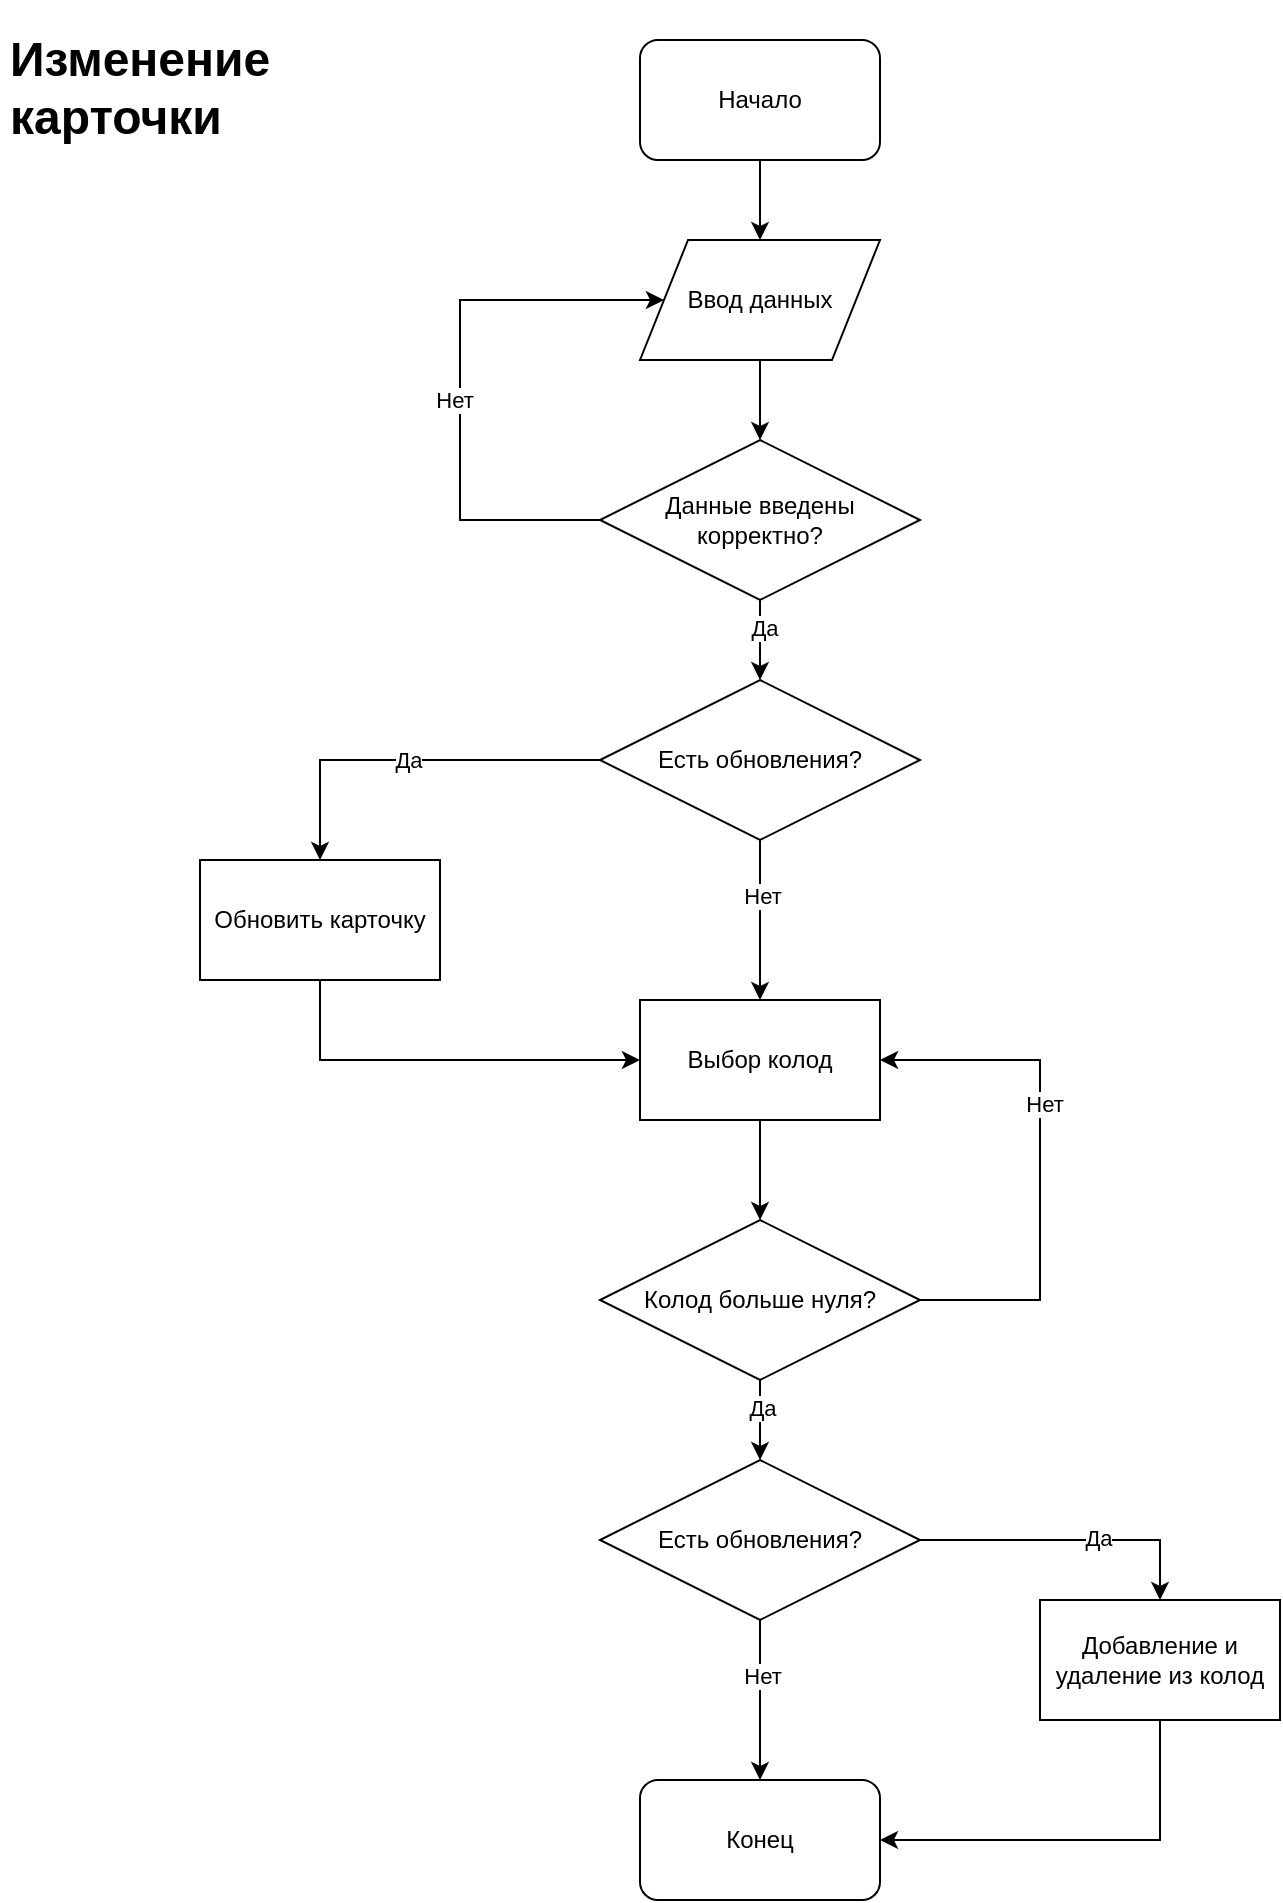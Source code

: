 <mxfile version="13.1.12" type="device"><diagram id="8MvXryHcimrprfzOw5bk" name="Page-1"><mxGraphModel dx="2101" dy="958" grid="1" gridSize="10" guides="1" tooltips="1" connect="1" arrows="1" fold="1" page="1" pageScale="1" pageWidth="827" pageHeight="1169" math="0" shadow="0"><root><mxCell id="0"/><mxCell id="1" parent="0"/><mxCell id="uzgJ_C1EFaVSaC4uPmqe-1" value="&lt;h1&gt;Изменение&amp;nbsp; карточки&lt;br&gt;&lt;/h1&gt;" style="text;html=1;strokeColor=none;fillColor=none;spacing=5;spacingTop=-20;whiteSpace=wrap;overflow=hidden;rounded=0;" vertex="1" parent="1"><mxGeometry x="-1620" y="20" width="190" height="120" as="geometry"/></mxCell><mxCell id="uzgJ_C1EFaVSaC4uPmqe-18" style="edgeStyle=orthogonalEdgeStyle;rounded=0;orthogonalLoop=1;jettySize=auto;html=1;exitX=0.5;exitY=1;exitDx=0;exitDy=0;entryX=0.5;entryY=0;entryDx=0;entryDy=0;" edge="1" parent="1" source="uzgJ_C1EFaVSaC4uPmqe-2" target="uzgJ_C1EFaVSaC4uPmqe-3"><mxGeometry relative="1" as="geometry"/></mxCell><mxCell id="uzgJ_C1EFaVSaC4uPmqe-2" value="Начало" style="rounded=1;whiteSpace=wrap;html=1;" vertex="1" parent="1"><mxGeometry x="-1300" y="30" width="120" height="60" as="geometry"/></mxCell><mxCell id="uzgJ_C1EFaVSaC4uPmqe-7" style="edgeStyle=orthogonalEdgeStyle;rounded=0;orthogonalLoop=1;jettySize=auto;html=1;exitX=0.5;exitY=1;exitDx=0;exitDy=0;entryX=0.5;entryY=0;entryDx=0;entryDy=0;" edge="1" parent="1" source="uzgJ_C1EFaVSaC4uPmqe-3" target="uzgJ_C1EFaVSaC4uPmqe-4"><mxGeometry relative="1" as="geometry"/></mxCell><mxCell id="uzgJ_C1EFaVSaC4uPmqe-3" value="Ввод данных" style="shape=parallelogram;perimeter=parallelogramPerimeter;whiteSpace=wrap;html=1;" vertex="1" parent="1"><mxGeometry x="-1300" y="130" width="120" height="60" as="geometry"/></mxCell><mxCell id="uzgJ_C1EFaVSaC4uPmqe-5" style="edgeStyle=orthogonalEdgeStyle;rounded=0;orthogonalLoop=1;jettySize=auto;html=1;exitX=0;exitY=0.5;exitDx=0;exitDy=0;entryX=0;entryY=0.5;entryDx=0;entryDy=0;" edge="1" parent="1" source="uzgJ_C1EFaVSaC4uPmqe-4" target="uzgJ_C1EFaVSaC4uPmqe-3"><mxGeometry relative="1" as="geometry"><Array as="points"><mxPoint x="-1390" y="270"/><mxPoint x="-1390" y="160"/></Array></mxGeometry></mxCell><mxCell id="uzgJ_C1EFaVSaC4uPmqe-6" value="Нет" style="edgeLabel;html=1;align=center;verticalAlign=middle;resizable=0;points=[];" vertex="1" connectable="0" parent="uzgJ_C1EFaVSaC4uPmqe-5"><mxGeometry x="0.064" y="3" relative="1" as="geometry"><mxPoint y="20" as="offset"/></mxGeometry></mxCell><mxCell id="uzgJ_C1EFaVSaC4uPmqe-9" style="edgeStyle=orthogonalEdgeStyle;rounded=0;orthogonalLoop=1;jettySize=auto;html=1;exitX=0.5;exitY=1;exitDx=0;exitDy=0;entryX=0.5;entryY=0;entryDx=0;entryDy=0;" edge="1" parent="1" source="uzgJ_C1EFaVSaC4uPmqe-4" target="uzgJ_C1EFaVSaC4uPmqe-8"><mxGeometry relative="1" as="geometry"/></mxCell><mxCell id="uzgJ_C1EFaVSaC4uPmqe-10" value="Да" style="edgeLabel;html=1;align=center;verticalAlign=middle;resizable=0;points=[];" vertex="1" connectable="0" parent="uzgJ_C1EFaVSaC4uPmqe-9"><mxGeometry x="-0.329" y="2" relative="1" as="geometry"><mxPoint as="offset"/></mxGeometry></mxCell><mxCell id="uzgJ_C1EFaVSaC4uPmqe-4" value="Данные введены корректно?" style="rhombus;whiteSpace=wrap;html=1;" vertex="1" parent="1"><mxGeometry x="-1320" y="230" width="160" height="80" as="geometry"/></mxCell><mxCell id="uzgJ_C1EFaVSaC4uPmqe-12" style="edgeStyle=orthogonalEdgeStyle;rounded=0;orthogonalLoop=1;jettySize=auto;html=1;exitX=0;exitY=0.5;exitDx=0;exitDy=0;entryX=0.5;entryY=0;entryDx=0;entryDy=0;" edge="1" parent="1" source="uzgJ_C1EFaVSaC4uPmqe-8" target="uzgJ_C1EFaVSaC4uPmqe-11"><mxGeometry relative="1" as="geometry"/></mxCell><mxCell id="uzgJ_C1EFaVSaC4uPmqe-13" value="Да" style="edgeLabel;html=1;align=center;verticalAlign=middle;resizable=0;points=[];" vertex="1" connectable="0" parent="uzgJ_C1EFaVSaC4uPmqe-12"><mxGeometry x="0.028" relative="1" as="geometry"><mxPoint x="1" as="offset"/></mxGeometry></mxCell><mxCell id="uzgJ_C1EFaVSaC4uPmqe-15" style="edgeStyle=orthogonalEdgeStyle;rounded=0;orthogonalLoop=1;jettySize=auto;html=1;exitX=0.5;exitY=1;exitDx=0;exitDy=0;" edge="1" parent="1" source="uzgJ_C1EFaVSaC4uPmqe-8" target="uzgJ_C1EFaVSaC4uPmqe-14"><mxGeometry relative="1" as="geometry"/></mxCell><mxCell id="uzgJ_C1EFaVSaC4uPmqe-16" value="Нет" style="edgeLabel;html=1;align=center;verticalAlign=middle;resizable=0;points=[];" vertex="1" connectable="0" parent="uzgJ_C1EFaVSaC4uPmqe-15"><mxGeometry x="-0.314" y="1" relative="1" as="geometry"><mxPoint as="offset"/></mxGeometry></mxCell><mxCell id="uzgJ_C1EFaVSaC4uPmqe-8" value="Есть обновления?" style="rhombus;whiteSpace=wrap;html=1;" vertex="1" parent="1"><mxGeometry x="-1320" y="350" width="160" height="80" as="geometry"/></mxCell><mxCell id="uzgJ_C1EFaVSaC4uPmqe-17" style="edgeStyle=orthogonalEdgeStyle;rounded=0;orthogonalLoop=1;jettySize=auto;html=1;exitX=0.5;exitY=1;exitDx=0;exitDy=0;entryX=0;entryY=0.5;entryDx=0;entryDy=0;" edge="1" parent="1" source="uzgJ_C1EFaVSaC4uPmqe-11" target="uzgJ_C1EFaVSaC4uPmqe-14"><mxGeometry relative="1" as="geometry"/></mxCell><mxCell id="uzgJ_C1EFaVSaC4uPmqe-11" value="Обновить карточку" style="rounded=0;whiteSpace=wrap;html=1;" vertex="1" parent="1"><mxGeometry x="-1520" y="440" width="120" height="60" as="geometry"/></mxCell><mxCell id="uzgJ_C1EFaVSaC4uPmqe-22" style="edgeStyle=orthogonalEdgeStyle;rounded=0;orthogonalLoop=1;jettySize=auto;html=1;exitX=0.5;exitY=1;exitDx=0;exitDy=0;entryX=0.5;entryY=0;entryDx=0;entryDy=0;" edge="1" parent="1" source="uzgJ_C1EFaVSaC4uPmqe-14" target="uzgJ_C1EFaVSaC4uPmqe-21"><mxGeometry relative="1" as="geometry"/></mxCell><mxCell id="uzgJ_C1EFaVSaC4uPmqe-14" value="Выбор колод" style="rounded=0;whiteSpace=wrap;html=1;" vertex="1" parent="1"><mxGeometry x="-1300" y="510" width="120" height="60" as="geometry"/></mxCell><mxCell id="uzgJ_C1EFaVSaC4uPmqe-32" style="edgeStyle=orthogonalEdgeStyle;rounded=0;orthogonalLoop=1;jettySize=auto;html=1;exitX=0.5;exitY=1;exitDx=0;exitDy=0;entryX=1;entryY=0.5;entryDx=0;entryDy=0;" edge="1" parent="1" source="uzgJ_C1EFaVSaC4uPmqe-19" target="uzgJ_C1EFaVSaC4uPmqe-29"><mxGeometry relative="1" as="geometry"/></mxCell><mxCell id="uzgJ_C1EFaVSaC4uPmqe-19" value="Добавление и удаление из колод" style="rounded=0;whiteSpace=wrap;html=1;" vertex="1" parent="1"><mxGeometry x="-1100" y="810" width="120" height="60" as="geometry"/></mxCell><mxCell id="uzgJ_C1EFaVSaC4uPmqe-28" style="edgeStyle=orthogonalEdgeStyle;rounded=0;orthogonalLoop=1;jettySize=auto;html=1;exitX=1;exitY=0.5;exitDx=0;exitDy=0;entryX=0.5;entryY=0;entryDx=0;entryDy=0;" edge="1" parent="1" source="uzgJ_C1EFaVSaC4uPmqe-20" target="uzgJ_C1EFaVSaC4uPmqe-19"><mxGeometry relative="1" as="geometry"/></mxCell><mxCell id="uzgJ_C1EFaVSaC4uPmqe-33" value="Да" style="edgeLabel;html=1;align=center;verticalAlign=middle;resizable=0;points=[];" vertex="1" connectable="0" parent="uzgJ_C1EFaVSaC4uPmqe-28"><mxGeometry x="0.164" y="1" relative="1" as="geometry"><mxPoint x="1" as="offset"/></mxGeometry></mxCell><mxCell id="uzgJ_C1EFaVSaC4uPmqe-30" style="edgeStyle=orthogonalEdgeStyle;rounded=0;orthogonalLoop=1;jettySize=auto;html=1;exitX=0.5;exitY=1;exitDx=0;exitDy=0;" edge="1" parent="1" source="uzgJ_C1EFaVSaC4uPmqe-20" target="uzgJ_C1EFaVSaC4uPmqe-29"><mxGeometry relative="1" as="geometry"/></mxCell><mxCell id="uzgJ_C1EFaVSaC4uPmqe-31" value="Нет" style="edgeLabel;html=1;align=center;verticalAlign=middle;resizable=0;points=[];" vertex="1" connectable="0" parent="uzgJ_C1EFaVSaC4uPmqe-30"><mxGeometry x="-0.297" y="1" relative="1" as="geometry"><mxPoint as="offset"/></mxGeometry></mxCell><mxCell id="uzgJ_C1EFaVSaC4uPmqe-20" value="Есть обновления?" style="rhombus;whiteSpace=wrap;html=1;" vertex="1" parent="1"><mxGeometry x="-1320" y="740" width="160" height="80" as="geometry"/></mxCell><mxCell id="uzgJ_C1EFaVSaC4uPmqe-23" style="edgeStyle=orthogonalEdgeStyle;rounded=0;orthogonalLoop=1;jettySize=auto;html=1;exitX=1;exitY=0.5;exitDx=0;exitDy=0;entryX=1;entryY=0.5;entryDx=0;entryDy=0;" edge="1" parent="1" source="uzgJ_C1EFaVSaC4uPmqe-21" target="uzgJ_C1EFaVSaC4uPmqe-14"><mxGeometry relative="1" as="geometry"><Array as="points"><mxPoint x="-1100" y="660"/><mxPoint x="-1100" y="540"/></Array></mxGeometry></mxCell><mxCell id="uzgJ_C1EFaVSaC4uPmqe-24" value="Нет" style="edgeLabel;html=1;align=center;verticalAlign=middle;resizable=0;points=[];" vertex="1" connectable="0" parent="uzgJ_C1EFaVSaC4uPmqe-23"><mxGeometry x="0.215" y="-2" relative="1" as="geometry"><mxPoint as="offset"/></mxGeometry></mxCell><mxCell id="uzgJ_C1EFaVSaC4uPmqe-25" style="edgeStyle=orthogonalEdgeStyle;rounded=0;orthogonalLoop=1;jettySize=auto;html=1;exitX=0.5;exitY=1;exitDx=0;exitDy=0;entryX=0.5;entryY=0;entryDx=0;entryDy=0;" edge="1" parent="1" source="uzgJ_C1EFaVSaC4uPmqe-21" target="uzgJ_C1EFaVSaC4uPmqe-20"><mxGeometry relative="1" as="geometry"/></mxCell><mxCell id="uzgJ_C1EFaVSaC4uPmqe-27" value="Да" style="edgeLabel;html=1;align=center;verticalAlign=middle;resizable=0;points=[];" vertex="1" connectable="0" parent="uzgJ_C1EFaVSaC4uPmqe-25"><mxGeometry x="-0.29" y="1" relative="1" as="geometry"><mxPoint as="offset"/></mxGeometry></mxCell><mxCell id="uzgJ_C1EFaVSaC4uPmqe-21" value="Колод больше нуля?" style="rhombus;whiteSpace=wrap;html=1;" vertex="1" parent="1"><mxGeometry x="-1320" y="620" width="160" height="80" as="geometry"/></mxCell><mxCell id="uzgJ_C1EFaVSaC4uPmqe-29" value="Конец" style="rounded=1;whiteSpace=wrap;html=1;" vertex="1" parent="1"><mxGeometry x="-1300" y="900" width="120" height="60" as="geometry"/></mxCell></root></mxGraphModel></diagram></mxfile>